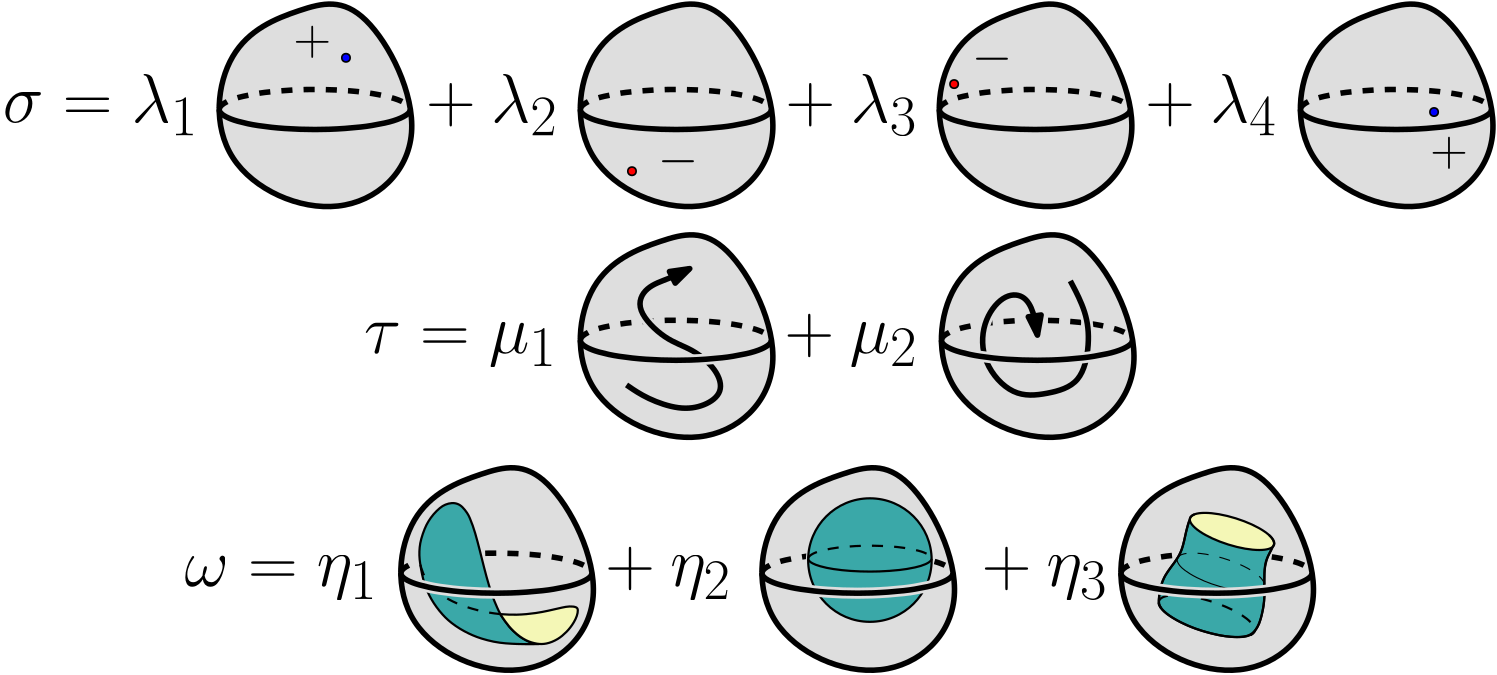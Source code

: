 <?xml version="1.0"?>
<!DOCTYPE ipe SYSTEM "ipe.dtd">
<ipe version="70107" creator="Ipe 7.1.8">
<info created="D:20130404111556" modified="D:20160304170203"/>
<ipestyle name="basic">
<symbol name="arrow/arc(spx)">
<path stroke="sym-stroke" fill="sym-stroke" pen="sym-pen">
0 0 m
-1 0.333 l
-1 -0.333 l
h
</path>
</symbol>
<symbol name="arrow/farc(spx)">
<path stroke="sym-stroke" fill="white" pen="sym-pen">
0 0 m
-1 0.333 l
-1 -0.333 l
h
</path>
</symbol>
<symbol name="mark/circle(sx)" transformations="translations">
<path fill="sym-stroke">
0.6 0 0 0.6 0 0 e
0.4 0 0 0.4 0 0 e
</path>
</symbol>
<symbol name="mark/disk(sx)" transformations="translations">
<path fill="sym-stroke">
0.6 0 0 0.6 0 0 e
</path>
</symbol>
<symbol name="mark/fdisk(sfx)" transformations="translations">
<group>
<path fill="sym-fill">
0.5 0 0 0.5 0 0 e
</path>
<path fill="sym-stroke" fillrule="eofill">
0.6 0 0 0.6 0 0 e
0.4 0 0 0.4 0 0 e
</path>
</group>
</symbol>
<symbol name="mark/box(sx)" transformations="translations">
<path fill="sym-stroke" fillrule="eofill">
-0.6 -0.6 m
0.6 -0.6 l
0.6 0.6 l
-0.6 0.6 l
h
-0.4 -0.4 m
0.4 -0.4 l
0.4 0.4 l
-0.4 0.4 l
h
</path>
</symbol>
<symbol name="mark/square(sx)" transformations="translations">
<path fill="sym-stroke">
-0.6 -0.6 m
0.6 -0.6 l
0.6 0.6 l
-0.6 0.6 l
h
</path>
</symbol>
<symbol name="mark/fsquare(sfx)" transformations="translations">
<group>
<path fill="sym-fill">
-0.5 -0.5 m
0.5 -0.5 l
0.5 0.5 l
-0.5 0.5 l
h
</path>
<path fill="sym-stroke" fillrule="eofill">
-0.6 -0.6 m
0.6 -0.6 l
0.6 0.6 l
-0.6 0.6 l
h
-0.4 -0.4 m
0.4 -0.4 l
0.4 0.4 l
-0.4 0.4 l
h
</path>
</group>
</symbol>
<symbol name="mark/cross(sx)" transformations="translations">
<group>
<path fill="sym-stroke">
-0.43 -0.57 m
0.57 0.43 l
0.43 0.57 l
-0.57 -0.43 l
h
</path>
<path fill="sym-stroke">
-0.43 0.57 m
0.57 -0.43 l
0.43 -0.57 l
-0.57 0.43 l
h
</path>
</group>
</symbol>
<symbol name="arrow/fnormal(spx)">
<path stroke="sym-stroke" fill="white" pen="sym-pen">
0 0 m
-1 0.333 l
-1 -0.333 l
h
</path>
</symbol>
<symbol name="arrow/pointed(spx)">
<path stroke="sym-stroke" fill="sym-stroke" pen="sym-pen">
0 0 m
-1 0.333 l
-0.8 0 l
-1 -0.333 l
h
</path>
</symbol>
<symbol name="arrow/fpointed(spx)">
<path stroke="sym-stroke" fill="white" pen="sym-pen">
0 0 m
-1 0.333 l
-0.8 0 l
-1 -0.333 l
h
</path>
</symbol>
<symbol name="arrow/linear(spx)">
<path stroke="sym-stroke" pen="sym-pen">
-1 0.333 m
0 0 l
-1 -0.333 l
</path>
</symbol>
<symbol name="arrow/fdouble(spx)">
<path stroke="sym-stroke" fill="white" pen="sym-pen">
0 0 m
-1 0.333 l
-1 -0.333 l
h
-1 0 m
-2 0.333 l
-2 -0.333 l
h
</path>
</symbol>
<symbol name="arrow/double(spx)">
<path stroke="sym-stroke" fill="sym-stroke" pen="sym-pen">
0 0 m
-1 0.333 l
-1 -0.333 l
h
-1 0 m
-2 0.333 l
-2 -0.333 l
h
</path>
</symbol>
<pen name="heavier" value="0.8"/>
<pen name="fat" value="1.2"/>
<pen name="ultrafat" value="2"/>
<symbolsize name="large" value="5"/>
<symbolsize name="small" value="2"/>
<symbolsize name="tiny" value="1.1"/>
<arrowsize name="large" value="10"/>
<arrowsize name="small" value="5"/>
<arrowsize name="tiny" value="3"/>
<color name="red" value="1 0 0"/>
<color name="green" value="0 1 0"/>
<color name="blue" value="0 0 1"/>
<color name="yellow" value="1 1 0"/>
<color name="orange" value="1 0.647 0"/>
<color name="gold" value="1 0.843 0"/>
<color name="purple" value="0.627 0.125 0.941"/>
<color name="gray" value="0.745"/>
<color name="brown" value="0.647 0.165 0.165"/>
<color name="navy" value="0 0 0.502"/>
<color name="pink" value="1 0.753 0.796"/>
<color name="seagreen" value="0.18 0.545 0.341"/>
<color name="turquoise" value="0.251 0.878 0.816"/>
<color name="violet" value="0.933 0.51 0.933"/>
<color name="darkblue" value="0 0 0.545"/>
<color name="darkcyan" value="0 0.545 0.545"/>
<color name="darkgray" value="0.663"/>
<color name="darkgreen" value="0 0.392 0"/>
<color name="darkmagenta" value="0.545 0 0.545"/>
<color name="darkorange" value="1 0.549 0"/>
<color name="darkred" value="0.545 0 0"/>
<color name="lightblue" value="0.678 0.847 0.902"/>
<color name="lightcyan" value="0.878 1 1"/>
<color name="lightgray" value="0.827"/>
<color name="lightgreen" value="0.565 0.933 0.565"/>
<color name="lightyellow" value="1 1 0.878"/>
<dashstyle name="dashed" value="[4] 0"/>
<dashstyle name="dotted" value="[1 3] 0"/>
<dashstyle name="dash dotted" value="[4 2 1 2] 0"/>
<dashstyle name="dash dot dotted" value="[4 2 1 2 1 2] 0"/>
<textsize name="large" value="\large"/>
<textsize name="small" value="\small"/>
<textsize name="tiny" value="\tiny"/>
<textsize name="Large" value="\Large"/>
<textsize name="LARGE" value="\LARGE"/>
<textsize name="huge" value="\huge"/>
<textsize name="Huge" value="\Huge"/>
<textsize name="footnote" value="\footnotesize"/>
<textstyle name="center" begin="\begin{center}" end="\end{center}"/>
<textstyle name="itemize" begin="\begin{itemize}" end="\end{itemize}"/>
<textstyle name="item" begin="\begin{itemize}\item{}" end="\end{itemize}"/>
<gridsize name="4 pts" value="4"/>
<gridsize name="8 pts (~3 mm)" value="8"/>
<gridsize name="16 pts (~6 mm)" value="16"/>
<gridsize name="32 pts (~12 mm)" value="32"/>
<gridsize name="10 pts (~3.5 mm)" value="10"/>
<gridsize name="20 pts (~7 mm)" value="20"/>
<gridsize name="14 pts (~5 mm)" value="14"/>
<gridsize name="28 pts (~10 mm)" value="28"/>
<gridsize name="56 pts (~20 mm)" value="56"/>
<anglesize name="90 deg" value="90"/>
<anglesize name="60 deg" value="60"/>
<anglesize name="45 deg" value="45"/>
<anglesize name="30 deg" value="30"/>
<anglesize name="22.5 deg" value="22.5"/>
<tiling name="falling" angle="-60" step="4" width="1"/>
<tiling name="rising" angle="30" step="4" width="1"/>
</ipestyle>
<ipestyle name="prueba">
<symbol name="arrow/arc(spx)">
<path stroke="sym-stroke" fill="sym-stroke" pen="sym-pen">
0 0 m
-1 0.333 l
-1 -0.333 l
h
</path>
</symbol>
<symbol name="arrow/farc(spx)">
<path stroke="sym-stroke" fill="white" pen="sym-pen">
0 0 m
-1 0.333 l
-1 -0.333 l
h
</path>
</symbol>
<symbol name="mark/circle(sx)" transformations="translations">
<path fill="sym-stroke">
0.6 0 0 0.6 0 0 e
0.4 0 0 0.4 0 0 e
</path>
</symbol>
<symbol name="mark/disk(sx)" transformations="translations">
<path fill="sym-stroke">
0.6 0 0 0.6 0 0 e
</path>
</symbol>
<symbol name="mark/fdisk(sfx)" transformations="translations">
<group>
<path fill="sym-fill">
0.5 0 0 0.5 0 0 e
</path>
<path fill="sym-stroke" fillrule="eofill">
0.6 0 0 0.6 0 0 e
0.4 0 0 0.4 0 0 e
</path>
</group>
</symbol>
<symbol name="mark/box(sx)" transformations="translations">
<path fill="sym-stroke" fillrule="eofill">
-0.6 -0.6 m
0.6 -0.6 l
0.6 0.6 l
-0.6 0.6 l
h
-0.4 -0.4 m
0.4 -0.4 l
0.4 0.4 l
-0.4 0.4 l
h
</path>
</symbol>
<symbol name="mark/square(sx)" transformations="translations">
<path fill="sym-stroke">
-0.6 -0.6 m
0.6 -0.6 l
0.6 0.6 l
-0.6 0.6 l
h
</path>
</symbol>
<symbol name="mark/fsquare(sfx)" transformations="translations">
<group>
<path fill="sym-fill">
-0.5 -0.5 m
0.5 -0.5 l
0.5 0.5 l
-0.5 0.5 l
h
</path>
<path fill="sym-stroke" fillrule="eofill">
-0.6 -0.6 m
0.6 -0.6 l
0.6 0.6 l
-0.6 0.6 l
h
-0.4 -0.4 m
0.4 -0.4 l
0.4 0.4 l
-0.4 0.4 l
h
</path>
</group>
</symbol>
<symbol name="mark/cross(sx)" transformations="translations">
<group>
<path fill="sym-stroke">
-0.43 -0.57 m
0.57 0.43 l
0.43 0.57 l
-0.57 -0.43 l
h
</path>
<path fill="sym-stroke">
-0.43 0.57 m
0.57 -0.43 l
0.43 -0.57 l
-0.57 0.43 l
h
</path>
</group>
</symbol>
<symbol name="arrow/fnormal(spx)">
<path stroke="sym-stroke" fill="white" pen="sym-pen">
0 0 m
-1 0.333 l
-1 -0.333 l
h
</path>
</symbol>
<symbol name="arrow/pointed(spx)">
<path stroke="sym-stroke" fill="sym-stroke" pen="sym-pen">
0 0 m
-1 0.333 l
-0.8 0 l
-1 -0.333 l
h
</path>
</symbol>
<symbol name="arrow/fpointed(spx)">
<path stroke="sym-stroke" fill="white" pen="sym-pen">
0 0 m
-1 0.333 l
-0.8 0 l
-1 -0.333 l
h
</path>
</symbol>
<symbol name="arrow/linear(spx)">
<path stroke="sym-stroke" pen="sym-pen">
-1 0.333 m
0 0 l
-1 -0.333 l
</path>
</symbol>
<symbol name="arrow/fdouble(spx)">
<path stroke="sym-stroke" fill="white" pen="sym-pen">
0 0 m
-1 0.333 l
-1 -0.333 l
h
-1 0 m
-2 0.333 l
-2 -0.333 l
h
</path>
</symbol>
<symbol name="arrow/double(spx)">
<path stroke="sym-stroke" fill="sym-stroke" pen="sym-pen">
0 0 m
-1 0.333 l
-1 -0.333 l
h
-1 0 m
-2 0.333 l
-2 -0.333 l
h
</path>
</symbol>
<pen name="heavier" value="0.8"/>
<pen name="fat" value="1.2"/>
<pen name="ultrafat" value="2"/>
<symbolsize name="large" value="5"/>
<symbolsize name="small" value="2"/>
<symbolsize name="tiny" value="1.1"/>
<arrowsize name="large" value="10"/>
<arrowsize name="small" value="5"/>
<arrowsize name="tiny" value="3"/>
<color name="red" value="1 0 0"/>
<color name="green" value="0 1 0"/>
<color name="blue" value="0 0 1"/>
<color name="yellow" value="1 1 0"/>
<color name="orange" value="1 0.647 0"/>
<color name="gold" value="1 0.843 0"/>
<color name="purple" value="0.627 0.125 0.941"/>
<color name="gray" value="0.745"/>
<color name="brown" value="0.647 0.165 0.165"/>
<color name="navy" value="0 0 0.502"/>
<color name="pink" value="1 0.753 0.796"/>
<color name="seagreen" value="0.18 0.545 0.341"/>
<color name="turquoise" value="0.251 0.878 0.816"/>
<color name="violet" value="0.933 0.51 0.933"/>
<color name="darkblue" value="0 0 0.545"/>
<color name="darkcyan" value="0 0.545 0.545"/>
<color name="darkgray" value="0.663"/>
<color name="darkgreen" value="0 0.392 0"/>
<color name="darkmagenta" value="0.545 0 0.545"/>
<color name="darkorange" value="1 0.549 0"/>
<color name="darkred" value="0.545 0 0"/>
<color name="lightblue" value="0.678 0.847 0.902"/>
<color name="lightcyan" value="0.878 1 1"/>
<color name="lightgray" value="0.827"/>
<color name="lightgreen" value="0.565 0.933 0.565"/>
<color name="lightyellow" value="1 1 0.878"/>
<color name="gray7" value="0.87"/>
<color name="azul" value="0.237 0.659 0.659"/>
<color name="amarillo" value="0.957 0.969 0.714"/>
<dashstyle name="dashed" value="[4] 0"/>
<dashstyle name="dotted" value="[1 3] 0"/>
<dashstyle name="dash dotted" value="[4 2 1 2] 0"/>
<dashstyle name="dash dot dotted" value="[4 2 1 2 1 2] 0"/>
<dashstyle name="medium dashed" value="[8] 0"/>
<dashstyle name="large dashed" value="[12] 0"/>
<dashstyle name="large dotted" value="[2 4] 0"/>
<textsize name="large" value="\large"/>
<textsize name="small" value="\small"/>
<textsize name="tiny" value="\tiny"/>
<textsize name="Large" value="\Large"/>
<textsize name="LARGE" value="\LARGE"/>
<textsize name="huge" value="\huge"/>
<textsize name="Huge" value="\Huge"/>
<textsize name="footnote" value="\footnotesize"/>
<textstyle name="center" begin="\begin{center}" end="\end{center}"/>
<textstyle name="itemize" begin="\begin{itemize}" end="\end{itemize}"/>
<textstyle name="item" begin="\begin{itemize}\item{}" end="\end{itemize}"/>
<gridsize name="4 pts" value="4"/>
<gridsize name="8 pts (~3 mm)" value="8"/>
<gridsize name="16 pts (~6 mm)" value="16"/>
<gridsize name="32 pts (~12 mm)" value="32"/>
<gridsize name="10 pts (~3.5 mm)" value="10"/>
<gridsize name="20 pts (~7 mm)" value="20"/>
<gridsize name="14 pts (~5 mm)" value="14"/>
<gridsize name="28 pts (~10 mm)" value="28"/>
<gridsize name="56 pts (~20 mm)" value="56"/>
<anglesize name="90 deg" value="90"/>
<anglesize name="60 deg" value="60"/>
<anglesize name="45 deg" value="45"/>
<anglesize name="30 deg" value="30"/>
<anglesize name="22.5 deg" value="22.5"/>
<tiling name="falling" angle="-60" step="4" width="1"/>
<tiling name="rising" angle="30" step="4" width="1"/>
</ipestyle>
<page>
<layer name="alpha"/>
<view layers="alpha" active="alpha"/>
<path layer="alpha" matrix="0.380278 0 0 0.380278 97.22 195.154" stroke="black" fill="gray7" pen="ultrafat">
453.213 281.569
376.86 250.264
363.88 128.863
493.68 70.0714
583.777 153.296
511.241 295.312 u
</path>
<path matrix="0.380278 0 0 0.380278 97.22 195.154" stroke="black" dash="dashed" pen="ultrafat">
374.621 185.629 m
375.251 187.18
375.746 187.981
376.92 189.297
378.976 190.896
382.499 192.849
385.128 193.992
390.13 195.755
396.325 197.474
408.119 199.9
417.81 201.346
428.498 202.528
445.007 203.682
456.777 204.077
470.177 204.127
484.413 203.716
498.082 202.841
504.954 202.202
514.474 201.059
525.54 199.265
536.444 196.793
544.414 194.227
549.932 191.655
552.78 189.689
554.537 187.772
555.287 186.138 s
</path>
<text matrix="1 0 0 1 117.692 63.0769" pos="44.0724 197.972" stroke="black" type="label" width="199.377" height="13.965" depth="4.82" valign="baseline" size="Huge">$\tau=\mu_1\phantom{aaaaaa}+\mu_2$</text>
<path matrix="0.380278 0 0 0.380278 227.22 195.154" stroke="black" fill="gray7" pen="ultrafat">
453.213 281.569
376.86 250.264
363.88 128.863
493.68 70.0714
583.777 153.296
511.241 295.312 u
</path>
<path matrix="0.380278 0 0 0.380278 227.22 195.154" stroke="black" dash="dashed" pen="ultrafat">
374.621 185.629 m
375.251 187.18
375.746 187.981
376.92 189.297
378.976 190.896
382.499 192.849
385.128 193.992
390.13 195.755
396.325 197.474
408.119 199.9
417.81 201.346
428.498 202.528
445.007 203.682
456.777 204.077
470.177 204.127
484.413 203.716
498.082 202.841
504.954 202.202
514.474 201.059
525.54 199.265
536.444 196.793
544.414 194.227
549.932 191.655
552.78 189.689
554.537 187.772
555.287 186.138 s
</path>
<path matrix="1 0 0 1 130 0" stroke="gray7" pen="4">
126.316 249.465 m
133.598 244.458
145.433 240.361
154.536 241.727
161.363 246.734
159.088 254.927
149.984 262.664
140.426 265.395
129.047 276.774
133.143 284.967
141.791 287.698
149.074 291.34 s
</path>
<path matrix="1 0 0 1 130 0" stroke="black" pen="ultrafat" arrow="normal/normal">
126.316 249.465 m
133.598 244.458
145.433 240.361
154.536 241.727
161.363 246.734
159.088 254.927
149.984 262.664
140.426 265.395
129.047 276.774
133.143 284.967
141.791 287.698
149.074 291.34 s
</path>
<path matrix="0.380278 0 0 0.380278 97.22 195.154" stroke="gray7" pen="4">
380.53 178.411 m
385.509 176.106
391.728 174.011
401.844 171.529
410.609 169.939
424.184 168.153
436.305 167.083
451.057 166.323
465.599 166.093
478.325 166.298
493.546 167.063
510.177 168.634
518.112 169.718
532.127 172.37
539.604 174.369
546.649 176.946 s
</path>
<path matrix="0.380278 0 0 0.380278 97.22 195.154" stroke="black" pen="ultrafat">
374.723 185.047 m
374.652 183.465
375.686 182.353
376.884 180.987
378.253 179.856
380.53 178.411
385.509 176.106
391.728 174.011
401.844 171.529
410.609 169.939
424.184 168.153
436.305 167.083
451.057 166.323
465.599 166.093
478.325 166.298
493.546 167.063
510.177 168.634
518.112 169.718
532.127 172.37
539.604 174.369
546.649 176.946
551.715 179.734
554.077 181.86
554.652 182.656
555.063 183.445
555.401 184.779 s
</path>
<path matrix="1 0 0 1 130 0" stroke="gray7" pen="4" arrow="normal/normal">
286.079 286.925 m
291.996 275.682
293.179 264.439
290.221 249.647
277.795 246.096
265.369 244.913
254.126 257.339
254.126 272.132
261.819 282.191
269.511 282.191
273.061 275.682
274.245 267.398 s
</path>
<path matrix="1 0 0 1 130 0" stroke="black" pen="ultrafat" arrow="normal/normal">
286.079 286.925 m
291.996 275.682
293.179 264.439
290.221 249.647
277.795 246.096
265.369 244.913
254.126 257.339
254.126 272.132
261.819 282.191
269.511 282.191
273.061 275.682
274.245 267.398 s
</path>
<path matrix="0.380278 0 0 0.380278 227.22 195.154" stroke="gray7" pen="4">
380.53 178.411 m
385.509 176.106
391.728 174.011
401.844 171.529
410.609 169.939
424.184 168.153
436.305 167.083
451.057 166.323
465.599 166.093
478.325 166.298
493.546 167.063
510.177 168.634
518.112 169.718
532.127 172.37
539.604 174.369
546.649 176.946 s
</path>
<path matrix="0.380278 0 0 0.380278 227.22 195.154" stroke="black" pen="ultrafat">
374.723 185.047 m
374.652 183.465
375.686 182.353
376.884 180.987
378.253 179.856
380.53 178.411
385.509 176.106
391.728 174.011
401.844 171.529
410.609 169.939
424.184 168.153
436.305 167.083
451.057 166.323
465.599 166.093
478.325 166.298
493.546 167.063
510.177 168.634
518.112 169.718
532.127 172.37
539.604 174.369
546.649 176.946
551.715 179.734
554.077 181.86
554.652 182.656
555.063 183.445
555.401 184.779 s
</path>
<path matrix="0.380278 0 0 0.380278 32.6046 111.308" stroke="black" fill="gray7" pen="ultrafat">
453.213 281.569
376.86 250.264
363.88 128.863
493.68 70.0714
583.777 153.296
511.241 295.312 u
</path>
<path matrix="0.380278 0 0 0.380278 32.6046 111.308" stroke="black" dash="dashed" pen="ultrafat">
374.621 185.629 m
375.251 187.18
375.746 187.981
376.92 189.297
378.976 190.896
382.499 192.849
385.128 193.992
390.13 195.755
396.325 197.474
408.119 199.9
417.81 201.346
428.498 202.528
445.007 203.682
456.777 204.077
470.177 204.127
484.413 203.716
498.082 202.841
504.954 202.202
514.474 201.059
525.54 199.265
536.444 196.793
544.414 194.227
549.932 191.655
552.78 189.689
554.537 187.772
555.287 186.138 s
</path>
<text matrix="1 0 0 1 53.0769 -20.7692" pos="44.0724 197.972" stroke="black" type="label" width="332.346" height="16.25" depth="4.82" valign="baseline" size="Huge">$\omega=\eta_1\phantom{aaaaaa}+\eta_2\phantom{aaaaiaa}+\eta_3$</text>
<path matrix="0.380278 0 0 0.380278 162.605 111.308" stroke="black" fill="gray7" pen="ultrafat">
453.213 281.569
376.86 250.264
363.88 128.863
493.68 70.0714
583.777 153.296
511.241 295.312 u
</path>
<path matrix="0.380278 0 0 0.380278 162.605 111.308" stroke="black" dash="dashed" pen="ultrafat">
374.621 185.629 m
375.251 187.18
375.746 187.981
376.92 189.297
378.976 190.896
382.499 192.849
385.128 193.992
390.13 195.755
396.325 197.474
408.119 199.9
417.81 201.346
428.498 202.528
445.007 203.682
456.777 204.077
470.177 204.127
484.413 203.716
498.082 202.841
504.954 202.202
514.474 201.059
525.54 199.265
536.444 196.793
544.414 194.227
549.932 191.655
552.78 189.689
554.537 187.772
555.287 186.138 s
</path>
<path matrix="0.771178 0 0 0.771178 84.6238 122.602" stroke="gray7" pen="1.6">
182.147 43.5237
178.47 43.5074
175.796 43.5002
172.017 43.5461
166.151 43.816
160.761 44.4985
154.619 46.1221
150.722 47.6355
147.028 49.3957
142.747 51.9678
139.237 54.7624
136.788 57.2099
133.904 60.7274
131.463 64.4669
129.642 68.0924
128.241 71.8562
127.179 75.8505
126.23 81.3122
125.849 84.8762
126.006 88.8303
126.65 92.4534
128.412 97.6221
130.075 100.832
132.415 104.163
135.599 107.275
137.952 108.728
141.155 109.566
143.824 109.111
145.991 107.732
148.398 104.619
149.411 102.607
150.916 98.7323
151.952 95.4517
153.126 91.2207
154.171 87.1341
155.127 83.2828
156.188 79.0561
157.254 75.007
158.394 71.0107
159.69 66.9659
160.892 63.6976
162.23 60.5799
163.646 57.5327
165.966 54.0663
167.894 51.5688
169.567 49.7511
171.872 47.6948
173.899 46.2611
176.34 44.9519
177.98 44.3121
180.367 43.714
181.334 43.5833 u
</path>
<path matrix="0.771178 0 0 0.771178 84.6238 122.602" stroke="black" fill="0.227 0.658 0.658" pen="heavier">
182.147 43.5237
178.47 43.5074
175.796 43.5002
172.017 43.5461
166.151 43.816
160.761 44.4985
154.619 46.1221
150.722 47.6355
147.028 49.3957
142.747 51.9678
139.237 54.7624
136.788 57.2099
133.904 60.7274
131.463 64.4669
129.642 68.0924
128.241 71.8562
127.179 75.8505
126.23 81.3122
125.849 84.8762
126.006 88.8303
126.65 92.4534
128.412 97.6221
130.075 100.832
132.415 104.163
135.599 107.275
137.952 108.728
141.155 109.566
143.824 109.111
145.991 107.732
148.398 104.619
149.411 102.607
150.916 98.7323
151.952 95.4517
153.126 91.2207
154.171 87.1341
155.127 83.2828
156.188 79.0561
157.254 75.007
158.394 71.0107
159.69 66.9659
160.892 63.6976
162.23 60.5799
163.646 57.5327
165.966 54.0663
167.894 51.5688
169.567 49.7511
171.872 47.6948
173.899 46.2611
176.34 44.9519
177.98 44.3121
180.367 43.714
181.334 43.5833 u
</path>
<path matrix="0.771178 0 0 0.771178 84.6238 122.602" stroke="black" dash="dashed" pen="heavier">
163.646 57.5327 m
161.045 57.8286
158.44 58.2178
154.746 58.9323
150.553 59.9898
145.443 61.6864
141.421 63.4159
137.505 65.5633
133.794 68.2576
131.103 70.9429
128.782 74.2494
127.722 76.3694
126.706 79.238
126.23 81.3122 s
</path>
<path matrix="0.771178 0 0 0.771178 84.6238 122.602" stroke="black" fill="0.956 0.968 0.713" pen="heavier">
163.646 57.5327
167.828 57.2535
171.125 57.2125
175.853 57.4578
180.582 58.0513
183.319 58.5317
186.039 59.0903
189.431 59.8667
192.55 60.5995
196.045 61.2718
199.441 60.8932
200.086 59.5393
199.568 56.6727
198.091 53.668
196.371 51.1992
194.673 49.2591
192.555 47.3143
190.614 45.9137
187.843 44.4844
185.149 43.7156
183.105 43.5135
181.012 43.6196
178.178 44.2967
175.767 45.2201
172.813 46.9878
169.867 49.5236
167.727 51.8324
166.076 53.9836
163.646 57.5327 u
</path>
<path matrix="0.380278 0 0 0.380278 291.835 111.308" stroke="black" fill="gray7" pen="ultrafat">
453.213 281.569
376.86 250.264
363.88 128.863
493.68 70.0714
583.777 153.296
511.241 295.312 u
</path>
<path matrix="0.380278 0 0 0.380278 291.835 111.308" stroke="black" dash="dashed" pen="ultrafat">
374.621 185.629 m
375.251 187.18
375.746 187.981
376.92 189.297
378.976 190.896
382.499 192.849
385.128 193.992
390.13 195.755
396.325 197.474
408.119 199.9
417.81 201.346
428.498 202.528
445.007 203.682
456.777 204.077
470.177 204.127
484.413 203.716
498.082 202.841
504.954 202.202
514.474 201.059
525.54 199.265
536.444 196.793
544.414 194.227
549.932 191.655
552.78 189.689
554.537 187.772
555.287 186.138 s
</path>
<path matrix="0.374796 0 0 0.374796 337.144 138.101" stroke="gray7" pen="1.6">
401.345 153.095 m
403.207 151.307
405.401 148.488
406.554 145.055
406.177 143.174
399.746 131.93
397.196 123.962
396.718 108.184
397.674 89.3794
393.212 70.415
390.86 65.1081
387.06 59.4822
385.679 57.9475
383.751 56.7686 s
</path>
<path matrix="0.374796 0 0 0.374796 337.144 138.101" stroke="gray7" pen="1.6">
330.082 172.927 m
328.948 172.465
327.225 171.418
325.997 170.051
325.607 169.209
321.676 157.041
318.444 138.188
310.903 126.338
297.706 110.448
295.022 87.9014
295.977 85.4713
297.956 82.2632 s
</path>
<path matrix="0.374796 0 0 0.374796 337.144 138.101" stroke="black" fill="0.227 0.658 0.658" pen="heavier">
325.4 167.975
324.547 165.885
323.492 162.439
322.62 159.284
321.819 156.038
321.132 152.933
319.933 147.389
318.632 142.224
316.558 136.404
314.133 131.829
310.574 126.491
306.996 121.749
302.96 115.985
300.58 111.795
298.031 105.26
296.859 100.491
296.282 97.2054
295.614 91.0379
295.756 86.3515
297.956 82.2632
302.723 77.6972
309.201 73.2382
316.381 69.2606
323.318 66.0138
330.82 63.0431
337.588 60.7954
345.481 58.5718
353.482 56.7563
358.99 55.8314
364.731 55.1934
370.99 54.9016
377.74 55.3107
383.042 56.7669
387.542 60.2734
390.568 64.966
392.802 70.1518
394.496 76.2587
395.713 81.913
396.803 89.7133
397.115 97.5582
397.033 103.749
396.938 110.813
397.056 116.495
397.482 122.178
399.33 130.001
401.525 134.78
403.392 138.307
405.538 142.178 u
</path>
<path matrix="0.223613 -0.069913 0.019791 0.069624 393.505 210.414" stroke="black" fill="0.956 0.968 0.713" pen="heavier">
67.7484 0 0 67.7484 347.852 152.649 e
</path>
<path matrix="0.374796 0 0 0.374796 337.144 138.101" stroke="black" pen="heavier">
330.082 172.927 m
328.948 172.465
327.225 171.418
325.997 170.051
325.607 169.209
321.676 157.041
318.444 138.188
310.903 126.338
297.706 110.448
295.022 87.9014
295.977 85.4713
297.956 82.2632 s
</path>
<path matrix="0.374796 0 0 0.374796 337.144 138.101" stroke="black" pen="heavier">
401.345 153.095 m
403.207 151.307
405.401 148.488
406.554 145.055
406.177 143.174
399.746 131.93
397.196 123.962
396.718 108.184
397.674 89.3794
393.212 70.415
390.86 65.1081
387.06 59.4822
385.679 57.9475
383.751 56.7686 s
</path>
<path matrix="0.374796 0 0 0.374796 337.144 138.101" stroke="black" dash="dashed" pen="heavier">
295.569 89.3645 m
296.418 91.0403
298.012 92.495
299.764 93.441
302.361 94.3158
305.922 94.9777
313.772 95.2879
320.385 94.8165
325.297 94.1618
331.981 92.9293
338.263 91.4512
343.528 89.9879
350.435 87.7592
355.898 85.7362
360.883 83.669
366.204 81.193
370.609 78.8861
375.441 75.9996
380.247 72.5688
383.891 69.2667
386.649 65.64
387.489 63.6788
387.745 62.1414
387.796 60.6303
387.542 60.2734 s
</path>
<path matrix="0.374796 0 0 0.374796 337.144 138.101" stroke="black" pen="heavier">
295.4 88.1622 m
295.661 86.3582
296.359 84.9452
297.425 83.1249
298.858 81.2071
300.774 79.2901
303.599 76.9274
308.777 73.3654
316.211 69.2162
324.47 65.4317
331.213 62.8155
341.106 59.6218
351.659 57.0107
360.085 55.555
369.512 54.7514
376.989 55.0364
382.09 56.1098
386.18 58.3891
387.6 60.354
388.153 61.1412 s
</path>
<group matrix="0.340405 0 0 0.340405 310.363 161.979">
<path matrix="1 0 0 1 128 -16" stroke="black" dash="dashed">
295.569 89.3645 m
296.418 91.0403
298.012 92.495
299.764 93.441
302.361 94.3158
305.922 94.9777
313.772 95.2879
320.385 94.8165
325.297 94.1618
331.981 92.9293
338.263 91.4512
343.528 89.9879
350.435 87.7592
355.898 85.7362
360.883 83.669
366.204 81.193
370.609 78.8861
375.441 75.9996
380.247 72.5688
383.891 69.2667
386.649 65.64
387.489 63.6788
387.745 62.1414
387.796 60.6303
387.542 60.2734 s
</path>
<path matrix="1 0 0 1 128 -16" stroke="black">
295.4 88.1622 m
295.661 86.3582
296.359 84.9452
297.425 83.1249
298.858 81.2071
300.774 79.2901
303.599 76.9274
308.777 73.3654
316.211 69.2162
324.47 65.4317
331.213 62.8155
341.106 59.6218
351.659 57.0107
360.085 55.555
369.512 54.7514
376.989 55.0364
382.09 56.1098
386.18 58.3891
387.6 60.354
388.153 61.1412 s
</path>
</group>
<path matrix="0.380278 0 0 0.380278 291.835 111.308" stroke="gray7" pen="4">
380.53 178.411 m
385.509 176.106
391.728 174.011
401.844 171.529
410.609 169.939
424.184 168.153
436.305 167.083
451.057 166.323
465.599 166.093
478.325 166.298
493.546 167.063
510.177 168.634
518.112 169.718
532.127 172.37
539.604 174.369
546.649 176.946 s
</path>
<path matrix="0.380278 0 0 0.380278 291.835 111.308" stroke="black" pen="ultrafat">
374.723 185.047 m
374.652 183.465
375.686 182.353
376.884 180.987
378.253 179.856
380.53 178.411
385.509 176.106
391.728 174.011
401.844 171.529
410.609 169.939
424.184 168.153
436.305 167.083
451.057 166.323
465.599 166.093
478.325 166.298
493.546 167.063
510.177 168.634
518.112 169.718
532.127 172.37
539.604 174.369
546.649 176.946
551.715 179.734
554.077 181.86
554.652 182.656
555.063 183.445
555.401 184.779 s
</path>
<path matrix="1 0 0 1 127.857 101.201" stroke="gray7" pen="1.6">
22.2333 0 0 22.2333 216.072 85.2181 e
</path>
<path matrix="1 0 0 1 127.857 101.201" stroke="black" fill="0.227 0.658 0.658" pen="heavier">
22.2333 0 0 22.2333 216.072 85.2181 e
</path>
<path matrix="0.24568 0 0 0.24568 229.679 141.453" stroke="black" dash="dashed" pen="heavier">
374.621 185.629 m
375.251 187.18
375.746 187.981
376.92 189.297
378.976 190.896
382.499 192.849
385.128 193.992
390.13 195.755
396.325 197.474
408.119 199.9
417.81 201.346
428.498 202.528
445.007 203.682
456.777 204.077
470.177 204.127
484.413 203.716
498.082 202.841
504.954 202.202
514.474 201.059
525.54 199.265
536.444 196.793
544.414 194.227
549.932 191.655
552.78 189.689
554.537 187.772
555.287 186.138 s
</path>
<path matrix="0.24568 0 0 0.24568 229.679 141.453" stroke="black" pen="heavier">
374.723 185.047 m
374.652 183.465
375.686 182.353
376.884 180.987
378.253 179.856
380.53 178.411
385.509 176.106
391.728 174.011
401.844 171.529
410.609 169.939
424.184 168.153
436.305 167.083
451.057 166.323
465.599 166.093
478.325 166.298
493.546 167.063
510.177 168.634
518.112 169.718
532.127 172.37
539.604 174.369
546.649 176.946
551.715 179.734
554.077 181.86
554.652 182.656
555.063 183.445
555.401 184.779 s
</path>
<path matrix="0.380278 0 0 0.380278 32.6046 111.308" stroke="gray7" pen="4">
380.53 178.411 m
385.509 176.106
391.728 174.011
401.844 171.529
410.609 169.939
424.184 168.153
436.305 167.083
451.057 166.323
465.599 166.093
478.325 166.298
493.546 167.063
510.177 168.634
518.112 169.718
532.127 172.37
539.604 174.369
546.649 176.946 s
</path>
<path matrix="0.380278 0 0 0.380278 32.6046 111.308" stroke="black" pen="ultrafat">
374.723 185.047 m
374.652 183.465
375.686 182.353
376.884 180.987
378.253 179.856
380.53 178.411
385.509 176.106
391.728 174.011
401.844 171.529
410.609 169.939
424.184 168.153
436.305 167.083
451.057 166.323
465.599 166.093
478.325 166.298
493.546 167.063
510.177 168.634
518.112 169.718
532.127 172.37
539.604 174.369
546.649 176.946
551.715 179.734
554.077 181.86
554.652 182.656
555.063 183.445
555.401 184.779 s
</path>
<path matrix="0.380278 0 0 0.380278 162.605 111.308" stroke="gray7" pen="4">
380.53 178.411 m
385.509 176.106
391.728 174.011
401.844 171.529
410.609 169.939
424.184 168.153
436.305 167.083
451.057 166.323
465.599 166.093
478.325 166.298
493.546 167.063
510.177 168.634
518.112 169.718
532.127 172.37
539.604 174.369
546.649 176.946 s
</path>
<path matrix="0.380278 0 0 0.380278 162.605 111.308" stroke="black" pen="ultrafat">
374.723 185.047 m
374.652 183.465
375.686 182.353
376.884 180.987
378.253 179.856
380.53 178.411
385.509 176.106
391.728 174.011
401.844 171.529
410.609 169.939
424.184 168.153
436.305 167.083
451.057 166.323
465.599 166.093
478.325 166.298
493.546 167.063
510.177 168.634
518.112 169.718
532.127 172.37
539.604 174.369
546.649 176.946
551.715 179.734
554.077 181.86
554.652 182.656
555.063 183.445
555.401 184.779 s
</path>
<path matrix="0.380278 0 0 0.380278 -32.78 278.231" stroke="black" fill="gray7" pen="ultrafat">
453.213 281.569
376.86 250.264
363.88 128.863
493.68 70.0714
583.777 153.296
511.241 295.312 u
</path>
<path matrix="0.380278 0 0 0.380278 -32.78 278.231" stroke="black" dash="dashed" pen="ultrafat">
374.621 185.629 m
375.251 187.18
375.746 187.981
376.92 189.297
378.976 190.896
382.499 192.849
385.128 193.992
390.13 195.755
396.325 197.474
408.119 199.9
417.81 201.346
428.498 202.528
445.007 203.682
456.777 204.077
470.177 204.127
484.413 203.716
498.082 202.841
504.954 202.202
514.474 201.059
525.54 199.265
536.444 196.793
544.414 194.227
549.932 191.655
552.78 189.689
554.537 187.772
555.287 186.138 s
</path>
<path matrix="0.380278 0 0 0.380278 -32.78 278.231" stroke="gray7" pen="4">
380.53 178.411 m
385.509 176.106
391.728 174.011
401.844 171.529
410.609 169.939
424.184 168.153
436.305 167.083
451.057 166.323
465.599 166.093
478.325 166.298
493.546 167.063
510.177 168.634
518.112 169.718
532.127 172.37
539.604 174.369
546.649 176.946 s
</path>
<path matrix="0.380278 0 0 0.380278 -32.78 278.231" stroke="black" pen="ultrafat">
374.723 185.047 m
374.652 183.465
375.686 182.353
376.884 180.987
378.253 179.856
380.53 178.411
385.509 176.106
391.728 174.011
401.844 171.529
410.609 169.939
424.184 168.153
436.305 167.083
451.057 166.323
465.599 166.093
478.325 166.298
493.546 167.063
510.177 168.634
518.112 169.718
532.127 172.37
539.604 174.369
546.649 176.946
551.715 179.734
554.077 181.86
554.652 182.656
555.063 183.445
555.401 184.779 s
</path>
<text matrix="1 0 0 1 -12.3077 146.154" pos="44.0724 197.972" stroke="black" type="label" width="458.732" height="17.215" depth="4.78" valign="baseline" size="Huge">$\sigma=\lambda_1\phantom{aaaaaa}+\lambda_2\phantom{aaaaaa}+\lambda_3\phantom{aaaaaa}+\lambda_4$</text>
<path matrix="0.380278 0 0 0.380278 97.22 278.231" stroke="black" fill="gray7" pen="ultrafat">
453.213 281.569
376.86 250.264
363.88 128.863
493.68 70.0714
583.777 153.296
511.241 295.312 u
</path>
<path matrix="0.380278 0 0 0.380278 97.22 278.231" stroke="black" dash="dashed" pen="ultrafat">
374.621 185.629 m
375.251 187.18
375.746 187.981
376.92 189.297
378.976 190.896
382.499 192.849
385.128 193.992
390.13 195.755
396.325 197.474
408.119 199.9
417.81 201.346
428.498 202.528
445.007 203.682
456.777 204.077
470.177 204.127
484.413 203.716
498.082 202.841
504.954 202.202
514.474 201.059
525.54 199.265
536.444 196.793
544.414 194.227
549.932 191.655
552.78 189.689
554.537 187.772
555.287 186.138 s
</path>
<path matrix="0.380278 0 0 0.380278 97.22 278.231" stroke="gray7" pen="4">
380.53 178.411 m
385.509 176.106
391.728 174.011
401.844 171.529
410.609 169.939
424.184 168.153
436.305 167.083
451.057 166.323
465.599 166.093
478.325 166.298
493.546 167.063
510.177 168.634
518.112 169.718
532.127 172.37
539.604 174.369
546.649 176.946 s
</path>
<path matrix="0.380278 0 0 0.380278 97.22 278.231" stroke="black" pen="ultrafat">
374.723 185.047 m
374.652 183.465
375.686 182.353
376.884 180.987
378.253 179.856
380.53 178.411
385.509 176.106
391.728 174.011
401.844 171.529
410.609 169.939
424.184 168.153
436.305 167.083
451.057 166.323
465.599 166.093
478.325 166.298
493.546 167.063
510.177 168.634
518.112 169.718
532.127 172.37
539.604 174.369
546.649 176.946
551.715 179.734
554.077 181.86
554.652 182.656
555.063 183.445
555.401 184.779 s
</path>
<path matrix="0.380278 0 0 0.380278 226.451 278.231" stroke="black" fill="gray7" pen="ultrafat">
453.213 281.569
376.86 250.264
363.88 128.863
493.68 70.0714
583.777 153.296
511.241 295.312 u
</path>
<path matrix="0.380278 0 0 0.380278 226.451 278.231" stroke="black" dash="dashed" pen="ultrafat">
374.621 185.629 m
375.251 187.18
375.746 187.981
376.92 189.297
378.976 190.896
382.499 192.849
385.128 193.992
390.13 195.755
396.325 197.474
408.119 199.9
417.81 201.346
428.498 202.528
445.007 203.682
456.777 204.077
470.177 204.127
484.413 203.716
498.082 202.841
504.954 202.202
514.474 201.059
525.54 199.265
536.444 196.793
544.414 194.227
549.932 191.655
552.78 189.689
554.537 187.772
555.287 186.138 s
</path>
<path matrix="0.380278 0 0 0.380278 226.451 278.231" stroke="gray7" pen="4">
380.53 178.411 m
385.509 176.106
391.728 174.011
401.844 171.529
410.609 169.939
424.184 168.153
436.305 167.083
451.057 166.323
465.599 166.093
478.325 166.298
493.546 167.063
510.177 168.634
518.112 169.718
532.127 172.37
539.604 174.369
546.649 176.946 s
</path>
<path matrix="0.380278 0 0 0.380278 226.451 278.231" stroke="black" pen="ultrafat">
374.723 185.047 m
374.652 183.465
375.686 182.353
376.884 180.987
378.253 179.856
380.53 178.411
385.509 176.106
391.728 174.011
401.844 171.529
410.609 169.939
424.184 168.153
436.305 167.083
451.057 166.323
465.599 166.093
478.325 166.298
493.546 167.063
510.177 168.634
518.112 169.718
532.127 172.37
539.604 174.369
546.649 176.946
551.715 179.734
554.077 181.86
554.652 182.656
555.063 183.445
555.401 184.779 s
</path>
<path matrix="0.380278 0 0 0.380278 356.451 278.231" stroke="black" fill="gray7" pen="ultrafat">
453.213 281.569
376.86 250.264
363.88 128.863
493.68 70.0714
583.777 153.296
511.241 295.312 u
</path>
<path matrix="0.380278 0 0 0.380278 356.451 278.231" stroke="black" dash="dashed" pen="ultrafat">
374.621 185.629 m
375.251 187.18
375.746 187.981
376.92 189.297
378.976 190.896
382.499 192.849
385.128 193.992
390.13 195.755
396.325 197.474
408.119 199.9
417.81 201.346
428.498 202.528
445.007 203.682
456.777 204.077
470.177 204.127
484.413 203.716
498.082 202.841
504.954 202.202
514.474 201.059
525.54 199.265
536.444 196.793
544.414 194.227
549.932 191.655
552.78 189.689
554.537 187.772
555.287 186.138 s
</path>
<path matrix="0.380278 0 0 0.380278 356.451 278.231" stroke="gray7" pen="4">
380.53 178.411 m
385.509 176.106
391.728 174.011
401.844 171.529
410.609 169.939
424.184 168.153
436.305 167.083
451.057 166.323
465.599 166.093
478.325 166.298
493.546 167.063
510.177 168.634
518.112 169.718
532.127 172.37
539.604 174.369
546.649 176.946 s
</path>
<path matrix="0.380278 0 0 0.380278 356.451 278.231" stroke="black" pen="ultrafat">
374.723 185.047 m
374.652 183.465
375.686 182.353
376.884 180.987
378.253 179.856
380.53 178.411
385.509 176.106
391.728 174.011
401.844 171.529
410.609 169.939
424.184 168.153
436.305 167.083
451.057 166.323
465.599 166.093
478.325 166.298
493.546 167.063
510.177 168.634
518.112 169.718
532.127 172.37
539.604 174.369
546.649 176.946
551.715 179.734
554.077 181.86
554.652 182.656
555.063 183.445
555.401 184.779 s
</path>
<text matrix="0.756508 0 0 0.756508 50.6654 148.178" pos="113.303 291.049" stroke="black" type="label" width="17.843" height="13.97" depth="1.57" valign="baseline" size="Huge">$+$</text>
<text matrix="0.756508 0 0 0.756508 159.127 100.486" pos="143.303 297.203" stroke="black" type="label" width="19.279" height="14.465" depth="2.06" valign="baseline" size="Huge">$-$</text>
<text matrix="0.756508 0 0 0.756508 459.896 108.178" pos="113.303 291.049" stroke="black" type="label" width="17.843" height="13.97" depth="1.57" valign="baseline" size="Huge">$+$</text>
<text matrix="0.756508 0 0 0.756508 272.204 137.409" pos="143.303 297.203" stroke="black" type="label" width="19.279" height="14.465" depth="2.06" valign="baseline" size="Huge">$-$</text>
<use name="mark/fdisk(sfx)" pos="155.315 367.239" size="normal" stroke="black" fill="blue"/>
<use name="mark/fdisk(sfx)" pos="258.274 326.411" size="normal" stroke="black" fill="red"/>
<use name="mark/fdisk(sfx)" pos="374.25 357.772" size="normal" stroke="black" fill="red"/>
<use name="mark/fdisk(sfx)" pos="547.031 347.713" size="normal" stroke="black" fill="blue"/>
</page>
</ipe>
